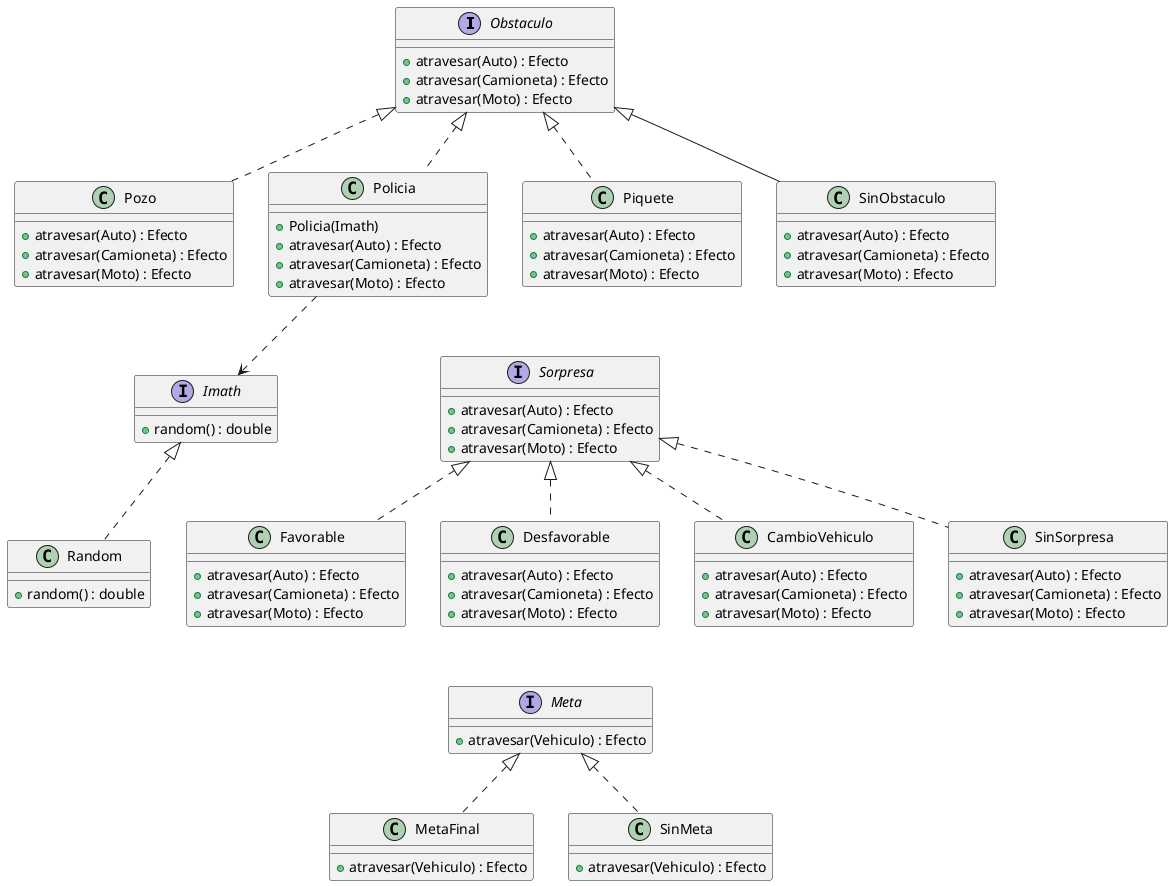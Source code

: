 @startuml
interface Obstaculo{
    + atravesar(Auto) : Efecto
    + atravesar(Camioneta) : Efecto
    + atravesar(Moto) : Efecto
}

class Pozo{
    + atravesar(Auto) : Efecto
    + atravesar(Camioneta) : Efecto
    + atravesar(Moto) : Efecto
}

class Policia{
    + Policia(Imath)
    + atravesar(Auto) : Efecto
    + atravesar(Camioneta) : Efecto
    + atravesar(Moto) : Efecto
}

class Piquete{
    + atravesar(Auto) : Efecto
    + atravesar(Camioneta) : Efecto
    + atravesar(Moto) : Efecto
}

class SinObstaculo{
    + atravesar(Auto) : Efecto
    + atravesar(Camioneta) : Efecto
    + atravesar(Moto) : Efecto
}

interface Imath {
    + random() : double
}
class Random {
    + random() : double
}

Obstaculo <|.. Pozo
Obstaculo <|.. Policia
Obstaculo <|.. Piquete
Obstaculo <|-- SinObstaculo
Policia ..> Imath
Imath <|.. Random

interface Sorpresa{
    + atravesar(Auto) : Efecto
    + atravesar(Camioneta) : Efecto
    + atravesar(Moto) : Efecto
}

class Favorable{
    + atravesar(Auto) : Efecto
    + atravesar(Camioneta) : Efecto
    + atravesar(Moto) : Efecto
}

class Desfavorable{
    + atravesar(Auto) : Efecto
    + atravesar(Camioneta) : Efecto
    + atravesar(Moto) : Efecto
}

class CambioVehiculo{
    + atravesar(Auto) : Efecto
    + atravesar(Camioneta) : Efecto
    + atravesar(Moto) : Efecto
}

class SinSorpresa {
    + atravesar(Auto) : Efecto
    + atravesar(Camioneta) : Efecto
    + atravesar(Moto) : Efecto
}

Sorpresa <|.. Favorable
Sorpresa <|.. Desfavorable
Sorpresa <|.. CambioVehiculo
Sorpresa <|.. SinSorpresa

Policia -[hidden]-> Sorpresa

interface Meta {
    + atravesar(Vehiculo) : Efecto
}
class MetaFinal {
    + atravesar(Vehiculo) : Efecto
}
class SinMeta {
    + atravesar(Vehiculo) : Efecto
}
Meta <|.. MetaFinal
Meta <|.. SinMeta

Desfavorable -[hidden]-> Meta

@enduml
